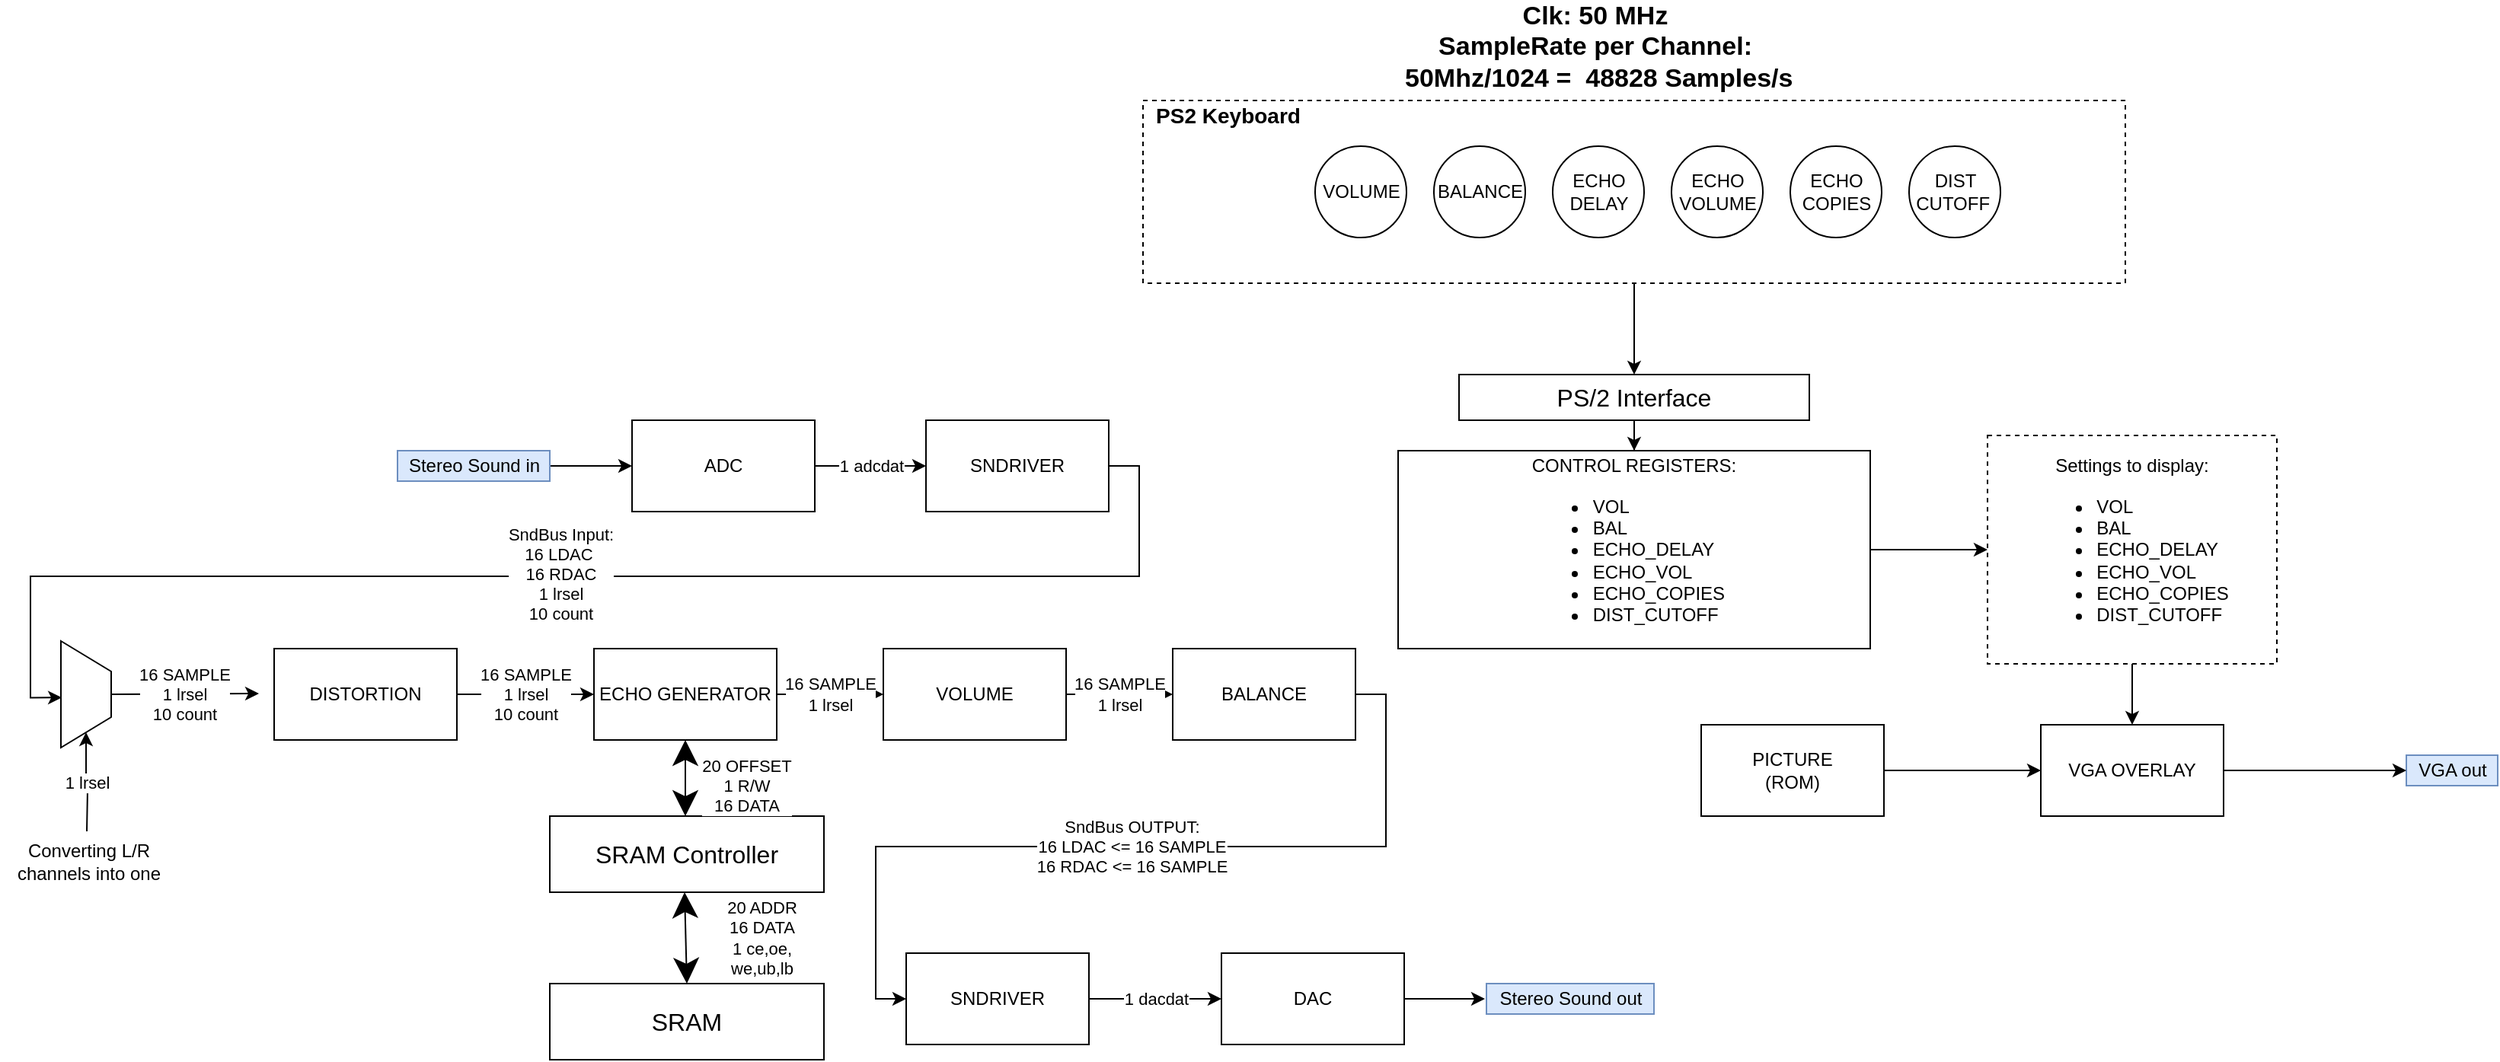 <mxfile version="15.3.5" type="device"><diagram id="DGm4Tx1q225shhq9VBvE" name="Page-1"><mxGraphModel dx="1447" dy="1527" grid="1" gridSize="10" guides="1" tooltips="1" connect="1" arrows="1" fold="1" page="1" pageScale="1" pageWidth="827" pageHeight="1169" math="0" shadow="0"><root><mxCell id="0"/><mxCell id="1" parent="0"/><mxCell id="ux9UwnwsF9OkGmqyFfTG-2" value="1 adcdat" style="edgeStyle=orthogonalEdgeStyle;rounded=0;orthogonalLoop=1;jettySize=auto;html=1;exitX=1;exitY=0.5;exitDx=0;exitDy=0;entryX=0;entryY=0.5;entryDx=0;entryDy=0;" parent="1" source="tbtLluHw-_tRo9kpk-tv-1" target="ux9UwnwsF9OkGmqyFfTG-1" edge="1"><mxGeometry relative="1" as="geometry"/></mxCell><mxCell id="tbtLluHw-_tRo9kpk-tv-1" value="ADC" style="rounded=0;whiteSpace=wrap;html=1;" parent="1" vertex="1"><mxGeometry x="-145" width="120" height="60" as="geometry"/></mxCell><mxCell id="ux9UwnwsF9OkGmqyFfTG-24" style="edgeStyle=orthogonalEdgeStyle;rounded=0;orthogonalLoop=1;jettySize=auto;html=1;entryX=0;entryY=0.5;entryDx=0;entryDy=0;" parent="1" source="tbtLluHw-_tRo9kpk-tv-4" target="tbtLluHw-_tRo9kpk-tv-1" edge="1"><mxGeometry relative="1" as="geometry"/></mxCell><mxCell id="tbtLluHw-_tRo9kpk-tv-4" value="&lt;span&gt;Stereo Sound in&lt;br&gt;&lt;/span&gt;" style="text;html=1;align=center;verticalAlign=middle;resizable=0;points=[];autosize=1;fillColor=#dae8fc;strokeColor=#6c8ebf;" parent="1" vertex="1"><mxGeometry x="-299" y="20" width="100" height="20" as="geometry"/></mxCell><mxCell id="ux9UwnwsF9OkGmqyFfTG-15" style="edgeStyle=orthogonalEdgeStyle;rounded=0;orthogonalLoop=1;jettySize=auto;html=1;exitX=1;exitY=0.5;exitDx=0;exitDy=0;entryX=0;entryY=0.5;entryDx=0;entryDy=0;" parent="1" source="tbtLluHw-_tRo9kpk-tv-5" target="tbtLluHw-_tRo9kpk-tv-8" edge="1"><mxGeometry relative="1" as="geometry"/></mxCell><mxCell id="tbtLluHw-_tRo9kpk-tv-5" value="PICTURE&lt;br&gt;(ROM)" style="rounded=0;whiteSpace=wrap;html=1;" parent="1" vertex="1"><mxGeometry x="557" y="200" width="120" height="60" as="geometry"/></mxCell><mxCell id="tbtLluHw-_tRo9kpk-tv-7" value="VGA out" style="text;html=1;align=center;verticalAlign=middle;resizable=0;points=[];autosize=1;shadow=0;rounded=0;fillColor=#dae8fc;strokeColor=#6c8ebf;" parent="1" vertex="1"><mxGeometry x="1020" y="220" width="60" height="20" as="geometry"/></mxCell><mxCell id="ux9UwnwsF9OkGmqyFfTG-22" style="edgeStyle=orthogonalEdgeStyle;rounded=0;orthogonalLoop=1;jettySize=auto;html=1;exitX=1;exitY=0.5;exitDx=0;exitDy=0;" parent="1" source="tbtLluHw-_tRo9kpk-tv-8" target="tbtLluHw-_tRo9kpk-tv-7" edge="1"><mxGeometry relative="1" as="geometry"/></mxCell><mxCell id="tbtLluHw-_tRo9kpk-tv-8" value="VGA OVERLAY" style="rounded=0;whiteSpace=wrap;html=1;" parent="1" vertex="1"><mxGeometry x="780" y="200" width="120" height="60" as="geometry"/></mxCell><mxCell id="ux9UwnwsF9OkGmqyFfTG-9" value="16 SAMPLE&lt;br&gt;1 lrsel" style="edgeStyle=orthogonalEdgeStyle;rounded=0;orthogonalLoop=1;jettySize=auto;html=1;exitX=1;exitY=0.5;exitDx=0;exitDy=0;entryX=0;entryY=0.5;entryDx=0;entryDy=0;" parent="1" source="tbtLluHw-_tRo9kpk-tv-9" target="ux9UwnwsF9OkGmqyFfTG-5" edge="1"><mxGeometry relative="1" as="geometry"/></mxCell><mxCell id="tbtLluHw-_tRo9kpk-tv-9" value="ECHO GENERATOR" style="rounded=0;whiteSpace=wrap;html=1;" parent="1" vertex="1"><mxGeometry x="-170" y="150" width="120" height="60" as="geometry"/></mxCell><mxCell id="ux9UwnwsF9OkGmqyFfTG-8" value="16 SAMPLE&lt;br&gt;1 lrsel&lt;br&gt;10 count" style="edgeStyle=orthogonalEdgeStyle;rounded=0;orthogonalLoop=1;jettySize=auto;html=1;exitX=1;exitY=0.5;exitDx=0;exitDy=0;entryX=0;entryY=0.5;entryDx=0;entryDy=0;" parent="1" source="tbtLluHw-_tRo9kpk-tv-10" target="tbtLluHw-_tRo9kpk-tv-9" edge="1"><mxGeometry relative="1" as="geometry"/></mxCell><mxCell id="tbtLluHw-_tRo9kpk-tv-10" value="DISTORTION" style="rounded=0;whiteSpace=wrap;html=1;" parent="1" vertex="1"><mxGeometry x="-380" y="150" width="120" height="60" as="geometry"/></mxCell><mxCell id="ux9UwnwsF9OkGmqyFfTG-19" style="edgeStyle=orthogonalEdgeStyle;rounded=0;orthogonalLoop=1;jettySize=auto;html=1;exitX=0.5;exitY=1;exitDx=0;exitDy=0;entryX=0.5;entryY=0;entryDx=0;entryDy=0;" parent="1" source="tbtLluHw-_tRo9kpk-tv-23" target="tbtLluHw-_tRo9kpk-tv-8" edge="1"><mxGeometry relative="1" as="geometry"/></mxCell><mxCell id="tbtLluHw-_tRo9kpk-tv-23" value="Settings to display:&lt;br&gt;&lt;div style=&quot;text-align: left&quot;&gt;&lt;ul&gt;&lt;li&gt;&lt;span&gt;VOL&lt;/span&gt;&lt;/li&gt;&lt;li&gt;&lt;span&gt;BAL&lt;/span&gt;&lt;/li&gt;&lt;li&gt;&lt;span&gt;ECHO_DELAY&lt;/span&gt;&lt;/li&gt;&lt;li&gt;&lt;span&gt;ECHO_VOL&lt;/span&gt;&lt;/li&gt;&lt;li&gt;&lt;span&gt;ECHO_COPIES&lt;/span&gt;&lt;/li&gt;&lt;li&gt;&lt;span&gt;DIST_CUTOFF&lt;/span&gt;&lt;/li&gt;&lt;/ul&gt;&lt;/div&gt;" style="whiteSpace=wrap;html=1;dashed=1;labelPosition=center;verticalLabelPosition=middle;align=center;verticalAlign=middle;" parent="1" vertex="1"><mxGeometry x="745" y="10" width="190" height="150" as="geometry"/></mxCell><mxCell id="tbtLluHw-_tRo9kpk-tv-32" style="edgeStyle=orthogonalEdgeStyle;rounded=0;orthogonalLoop=1;jettySize=auto;html=1;exitX=1;exitY=0.5;exitDx=0;exitDy=0;" parent="1" source="tbtLluHw-_tRo9kpk-tv-30" edge="1"><mxGeometry relative="1" as="geometry"><mxPoint x="415" y="380" as="targetPoint"/></mxGeometry></mxCell><mxCell id="tbtLluHw-_tRo9kpk-tv-30" value="DAC" style="rounded=0;whiteSpace=wrap;html=1;" parent="1" vertex="1"><mxGeometry x="242" y="350" width="120" height="60" as="geometry"/></mxCell><mxCell id="tbtLluHw-_tRo9kpk-tv-33" value="Stereo Sound out" style="text;html=1;align=center;verticalAlign=middle;resizable=0;points=[];autosize=1;fillColor=#dae8fc;strokeColor=#6c8ebf;" parent="1" vertex="1"><mxGeometry x="416" y="370" width="110" height="20" as="geometry"/></mxCell><mxCell id="ux9UwnwsF9OkGmqyFfTG-1" value="SNDRIVER" style="rounded=0;whiteSpace=wrap;html=1;" parent="1" vertex="1"><mxGeometry x="48" width="120" height="60" as="geometry"/></mxCell><mxCell id="ux9UwnwsF9OkGmqyFfTG-4" value="1 dacdat" style="edgeStyle=orthogonalEdgeStyle;rounded=0;orthogonalLoop=1;jettySize=auto;html=1;exitX=1;exitY=0.5;exitDx=0;exitDy=0;entryX=0;entryY=0.5;entryDx=0;entryDy=0;" parent="1" source="ux9UwnwsF9OkGmqyFfTG-3" target="tbtLluHw-_tRo9kpk-tv-30" edge="1"><mxGeometry relative="1" as="geometry"/></mxCell><mxCell id="ux9UwnwsF9OkGmqyFfTG-3" value="SNDRIVER" style="rounded=0;whiteSpace=wrap;html=1;" parent="1" vertex="1"><mxGeometry x="35" y="350" width="120" height="60" as="geometry"/></mxCell><mxCell id="ux9UwnwsF9OkGmqyFfTG-10" value="16 SAMPLE&lt;br&gt;1 lrsel" style="edgeStyle=orthogonalEdgeStyle;rounded=0;orthogonalLoop=1;jettySize=auto;html=1;exitX=1;exitY=0.5;exitDx=0;exitDy=0;entryX=0;entryY=0.5;entryDx=0;entryDy=0;" parent="1" source="ux9UwnwsF9OkGmqyFfTG-5" target="ux9UwnwsF9OkGmqyFfTG-6" edge="1"><mxGeometry relative="1" as="geometry"/></mxCell><mxCell id="ux9UwnwsF9OkGmqyFfTG-5" value="VOLUME" style="rounded=0;whiteSpace=wrap;html=1;" parent="1" vertex="1"><mxGeometry x="20" y="150" width="120" height="60" as="geometry"/></mxCell><mxCell id="ux9UwnwsF9OkGmqyFfTG-11" value="SndBus OUTPUT:&lt;br&gt;16 LDAC &amp;lt;= 16 SAMPLE&lt;br&gt;16 RDAC &amp;lt;= 16 SAMPLE" style="edgeStyle=orthogonalEdgeStyle;rounded=0;orthogonalLoop=1;jettySize=auto;html=1;exitX=1;exitY=0.5;exitDx=0;exitDy=0;entryX=0;entryY=0.5;entryDx=0;entryDy=0;" parent="1" source="ux9UwnwsF9OkGmqyFfTG-6" target="ux9UwnwsF9OkGmqyFfTG-3" edge="1"><mxGeometry relative="1" as="geometry"/></mxCell><mxCell id="ux9UwnwsF9OkGmqyFfTG-6" value="BALANCE" style="rounded=0;whiteSpace=wrap;html=1;" parent="1" vertex="1"><mxGeometry x="210" y="150" width="120" height="60" as="geometry"/></mxCell><mxCell id="ux9UwnwsF9OkGmqyFfTG-12" value="&lt;b style=&quot;font-size: 17px&quot;&gt;Clk: 50 MHz&lt;br&gt;SampleRate per Channel:&lt;br&gt;&amp;nbsp;50Mhz/1024 =&amp;nbsp; 48828 Samples/s&lt;/b&gt;" style="text;html=1;align=center;verticalAlign=middle;resizable=0;points=[];autosize=1;strokeColor=none;fillColor=none;" parent="1" vertex="1"><mxGeometry x="352" y="-270" width="270" height="50" as="geometry"/></mxCell><mxCell id="ux9UwnwsF9OkGmqyFfTG-21" style="edgeStyle=orthogonalEdgeStyle;rounded=0;orthogonalLoop=1;jettySize=auto;html=1;exitX=1;exitY=0.5;exitDx=0;exitDy=0;entryX=0;entryY=0.5;entryDx=0;entryDy=0;" parent="1" source="ux9UwnwsF9OkGmqyFfTG-16" target="tbtLluHw-_tRo9kpk-tv-23" edge="1"><mxGeometry relative="1" as="geometry"/></mxCell><mxCell id="ux9UwnwsF9OkGmqyFfTG-16" value="CONTROL REGISTERS:&lt;br&gt;&lt;div style=&quot;text-align: left&quot;&gt;&lt;ul&gt;&lt;li&gt;VOL&lt;/li&gt;&lt;li&gt;BAL&lt;/li&gt;&lt;li&gt;ECHO_DELAY&lt;/li&gt;&lt;li&gt;ECHO_VOL&lt;/li&gt;&lt;li&gt;ECHO_COPIES&lt;/li&gt;&lt;li&gt;DIST_CUTOFF&lt;/li&gt;&lt;/ul&gt;&lt;/div&gt;" style="rounded=0;whiteSpace=wrap;html=1;" parent="1" vertex="1"><mxGeometry x="358" y="20" width="310" height="130" as="geometry"/></mxCell><mxCell id="ux9UwnwsF9OkGmqyFfTG-17" value="" style="group" parent="1" vertex="1" connectable="0"><mxGeometry x="190.5" y="-210" width="645" height="120" as="geometry"/></mxCell><mxCell id="tbtLluHw-_tRo9kpk-tv-20" value="" style="whiteSpace=wrap;html=1;dashed=1;labelPosition=left;verticalLabelPosition=top;align=right;verticalAlign=bottom;" parent="ux9UwnwsF9OkGmqyFfTG-17" vertex="1"><mxGeometry width="645" height="120" as="geometry"/></mxCell><mxCell id="tbtLluHw-_tRo9kpk-tv-13" value="VOLUME" style="ellipse;whiteSpace=wrap;html=1;aspect=fixed;" parent="ux9UwnwsF9OkGmqyFfTG-17" vertex="1"><mxGeometry x="113" y="30" width="60" height="60" as="geometry"/></mxCell><mxCell id="tbtLluHw-_tRo9kpk-tv-15" value="BALANCE" style="ellipse;whiteSpace=wrap;html=1;aspect=fixed;" parent="ux9UwnwsF9OkGmqyFfTG-17" vertex="1"><mxGeometry x="191" y="30" width="60" height="60" as="geometry"/></mxCell><mxCell id="tbtLluHw-_tRo9kpk-tv-16" value="ECHO DELAY" style="ellipse;whiteSpace=wrap;html=1;aspect=fixed;" parent="ux9UwnwsF9OkGmqyFfTG-17" vertex="1"><mxGeometry x="269" y="30" width="60" height="60" as="geometry"/></mxCell><mxCell id="tbtLluHw-_tRo9kpk-tv-17" value="ECHO COPIES" style="ellipse;whiteSpace=wrap;html=1;aspect=fixed;" parent="ux9UwnwsF9OkGmqyFfTG-17" vertex="1"><mxGeometry x="425" y="30" width="60" height="60" as="geometry"/></mxCell><mxCell id="tbtLluHw-_tRo9kpk-tv-18" value="ECHO VOLUME" style="ellipse;whiteSpace=wrap;html=1;aspect=fixed;" parent="ux9UwnwsF9OkGmqyFfTG-17" vertex="1"><mxGeometry x="347" y="30" width="60" height="60" as="geometry"/></mxCell><mxCell id="tbtLluHw-_tRo9kpk-tv-19" value="DIST CUTOFF&amp;nbsp;" style="ellipse;whiteSpace=wrap;html=1;aspect=fixed;" parent="ux9UwnwsF9OkGmqyFfTG-17" vertex="1"><mxGeometry x="503" y="30" width="60" height="60" as="geometry"/></mxCell><mxCell id="tbtLluHw-_tRo9kpk-tv-22" value="&lt;b&gt;&lt;font style=&quot;font-size: 14px&quot;&gt;PS2 Keyboard&lt;/font&gt;&lt;/b&gt;" style="text;html=1;align=center;verticalAlign=middle;resizable=0;points=[];autosize=1;" parent="ux9UwnwsF9OkGmqyFfTG-17" vertex="1"><mxGeometry width="110" height="20" as="geometry"/></mxCell><mxCell id="ux9UwnwsF9OkGmqyFfTG-18" style="edgeStyle=orthogonalEdgeStyle;rounded=0;orthogonalLoop=1;jettySize=auto;html=1;exitX=0.5;exitY=1;exitDx=0;exitDy=0;entryX=0.5;entryY=0;entryDx=0;entryDy=0;" parent="1" source="tbtLluHw-_tRo9kpk-tv-20" target="CtzZY6fE-r7AF1USrhBF-14" edge="1"><mxGeometry relative="1" as="geometry"><mxPoint x="513" y="-30" as="targetPoint"/></mxGeometry></mxCell><mxCell id="ux9UwnwsF9OkGmqyFfTG-23" value="&lt;span style=&quot;font-size: 16px&quot;&gt;SRAM Controller&lt;br&gt;&lt;/span&gt;" style="rounded=0;whiteSpace=wrap;html=1;shadow=0;fillColor=none;" parent="1" vertex="1"><mxGeometry x="-199" y="260" width="180" height="50" as="geometry"/></mxCell><mxCell id="CtzZY6fE-r7AF1USrhBF-1" value="" style="shape=trapezoid;perimeter=trapezoidPerimeter;whiteSpace=wrap;html=1;fixedSize=1;hachureGap=4;pointerEvents=0;direction=south;" vertex="1" parent="1"><mxGeometry x="-520" y="145" width="33" height="70" as="geometry"/></mxCell><mxCell id="CtzZY6fE-r7AF1USrhBF-5" style="edgeStyle=orthogonalEdgeStyle;rounded=0;orthogonalLoop=1;jettySize=auto;html=1;exitX=1;exitY=0.5;exitDx=0;exitDy=0;entryX=0.531;entryY=0.983;entryDx=0;entryDy=0;entryPerimeter=0;" edge="1" parent="1" source="ux9UwnwsF9OkGmqyFfTG-1" target="CtzZY6fE-r7AF1USrhBF-1"><mxGeometry relative="1" as="geometry"><mxPoint x="180" y="29.71" as="sourcePoint"/><mxPoint x="-500" y="120" as="targetPoint"/><Array as="points"/></mxGeometry></mxCell><mxCell id="CtzZY6fE-r7AF1USrhBF-7" value="SndBus Input:&lt;br&gt;16 LDAC&amp;nbsp;&lt;br&gt;16 RDAC&lt;br&gt;1 lrsel&lt;br&gt;10 count" style="edgeLabel;html=1;align=center;verticalAlign=middle;resizable=0;points=[];" vertex="1" connectable="0" parent="CtzZY6fE-r7AF1USrhBF-5"><mxGeometry x="0.028" y="-2" relative="1" as="geometry"><mxPoint x="1" as="offset"/></mxGeometry></mxCell><mxCell id="CtzZY6fE-r7AF1USrhBF-10" value="16 SAMPLE&lt;br&gt;1 lrsel&lt;br&gt;10 count" style="edgeStyle=orthogonalEdgeStyle;rounded=0;orthogonalLoop=1;jettySize=auto;html=1;exitX=0.5;exitY=0;exitDx=0;exitDy=0;entryX=0;entryY=0.5;entryDx=0;entryDy=0;" edge="1" parent="1" source="CtzZY6fE-r7AF1USrhBF-1"><mxGeometry relative="1" as="geometry"><mxPoint x="-480" y="179.5" as="sourcePoint"/><mxPoint x="-390" y="179.5" as="targetPoint"/></mxGeometry></mxCell><mxCell id="CtzZY6fE-r7AF1USrhBF-13" value="1 lrsel" style="edgeStyle=orthogonalEdgeStyle;rounded=0;orthogonalLoop=1;jettySize=auto;html=1;entryX=1;entryY=0.5;entryDx=0;entryDy=0;" edge="1" parent="1" target="CtzZY6fE-r7AF1USrhBF-1"><mxGeometry relative="1" as="geometry"><mxPoint x="-503" y="270" as="sourcePoint"/><mxPoint x="-483" y="240" as="targetPoint"/></mxGeometry></mxCell><mxCell id="CtzZY6fE-r7AF1USrhBF-14" value="&lt;font size=&quot;1&quot;&gt;&lt;span style=&quot;font-size: 16px&quot;&gt;PS/2 Interface&lt;/span&gt;&lt;/font&gt;" style="rounded=0;whiteSpace=wrap;html=1;hachureGap=4;pointerEvents=0;" vertex="1" parent="1"><mxGeometry x="398" y="-30" width="230" height="30" as="geometry"/></mxCell><mxCell id="CtzZY6fE-r7AF1USrhBF-16" style="edgeStyle=orthogonalEdgeStyle;rounded=0;orthogonalLoop=1;jettySize=auto;html=1;entryX=0.5;entryY=0;entryDx=0;entryDy=0;" edge="1" parent="1" source="CtzZY6fE-r7AF1USrhBF-14" target="ux9UwnwsF9OkGmqyFfTG-16"><mxGeometry relative="1" as="geometry"><mxPoint x="523" y="-80" as="sourcePoint"/><mxPoint x="523" y="-20" as="targetPoint"/></mxGeometry></mxCell><mxCell id="CtzZY6fE-r7AF1USrhBF-17" value="20 OFFSET&lt;br&gt;1 R/W&lt;br&gt;16 DATA" style="endArrow=classic;startArrow=classic;html=1;startSize=14;endSize=14;sourcePerimeterSpacing=8;targetPerimeterSpacing=8;entryX=0.5;entryY=1;entryDx=0;entryDy=0;" edge="1" parent="1" target="tbtLluHw-_tRo9kpk-tv-9"><mxGeometry x="-0.2" y="-40" width="50" height="50" relative="1" as="geometry"><mxPoint x="-110" y="260" as="sourcePoint"/><mxPoint x="-95" y="230" as="targetPoint"/><mxPoint as="offset"/></mxGeometry></mxCell><mxCell id="CtzZY6fE-r7AF1USrhBF-18" value="&lt;span style=&quot;font-size: 16px&quot;&gt;SRAM&lt;br&gt;&lt;/span&gt;" style="rounded=0;whiteSpace=wrap;html=1;shadow=0;fillColor=none;" vertex="1" parent="1"><mxGeometry x="-199" y="370" width="180" height="50" as="geometry"/></mxCell><mxCell id="CtzZY6fE-r7AF1USrhBF-19" value="20 ADDR&lt;br&gt;16 DATA&lt;br&gt;1 ce,oe,&lt;br&gt;we,ub,lb" style="endArrow=classic;startArrow=classic;html=1;startSize=14;endSize=14;sourcePerimeterSpacing=8;targetPerimeterSpacing=8;entryX=0.5;entryY=1;entryDx=0;entryDy=0;exitX=0.5;exitY=0;exitDx=0;exitDy=0;" edge="1" parent="1" source="CtzZY6fE-r7AF1USrhBF-18"><mxGeometry x="-0.041" y="-50" width="50" height="50" relative="1" as="geometry"><mxPoint x="-110" y="360" as="sourcePoint"/><mxPoint x="-110.5" y="310" as="targetPoint"/><mxPoint as="offset"/></mxGeometry></mxCell><mxCell id="CtzZY6fE-r7AF1USrhBF-21" value="Converting L/R channels into one" style="text;html=1;strokeColor=none;fillColor=none;align=center;verticalAlign=middle;whiteSpace=wrap;rounded=0;hachureGap=4;pointerEvents=0;" vertex="1" parent="1"><mxGeometry x="-560" y="280" width="117" height="20" as="geometry"/></mxCell></root></mxGraphModel></diagram></mxfile>